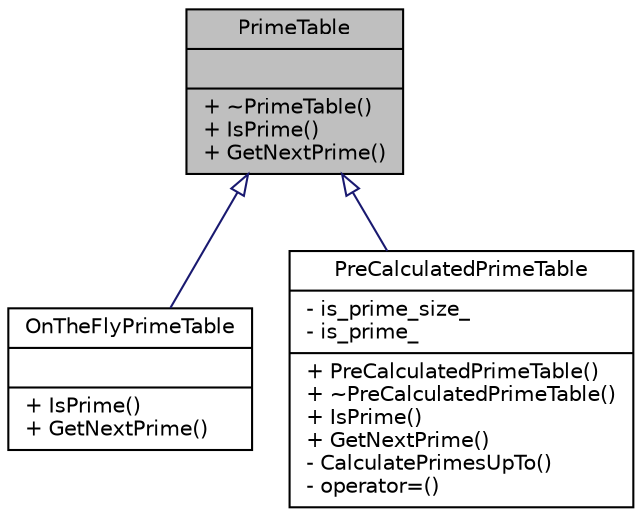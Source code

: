 digraph "PrimeTable"
{
 // INTERACTIVE_SVG=YES
 // LATEX_PDF_SIZE
  edge [fontname="Helvetica",fontsize="10",labelfontname="Helvetica",labelfontsize="10"];
  node [fontname="Helvetica",fontsize="10",shape=record];
  Node1 [label="{PrimeTable\n||+ ~PrimeTable()\l+ IsPrime()\l+ GetNextPrime()\l}",height=0.2,width=0.4,color="black", fillcolor="grey75", style="filled", fontcolor="black",tooltip=" "];
  Node1 -> Node2 [dir="back",color="midnightblue",fontsize="10",style="solid",arrowtail="onormal",fontname="Helvetica"];
  Node2 [label="{OnTheFlyPrimeTable\n||+ IsPrime()\l+ GetNextPrime()\l}",height=0.2,width=0.4,color="black", fillcolor="white", style="filled",URL="$d3/d31/class_on_the_fly_prime_table.html",tooltip=" "];
  Node1 -> Node3 [dir="back",color="midnightblue",fontsize="10",style="solid",arrowtail="onormal",fontname="Helvetica"];
  Node3 [label="{PreCalculatedPrimeTable\n|- is_prime_size_\l- is_prime_\l|+ PreCalculatedPrimeTable()\l+ ~PreCalculatedPrimeTable()\l+ IsPrime()\l+ GetNextPrime()\l- CalculatePrimesUpTo()\l- operator=()\l}",height=0.2,width=0.4,color="black", fillcolor="white", style="filled",URL="$dd/d0a/class_pre_calculated_prime_table.html",tooltip=" "];
}
